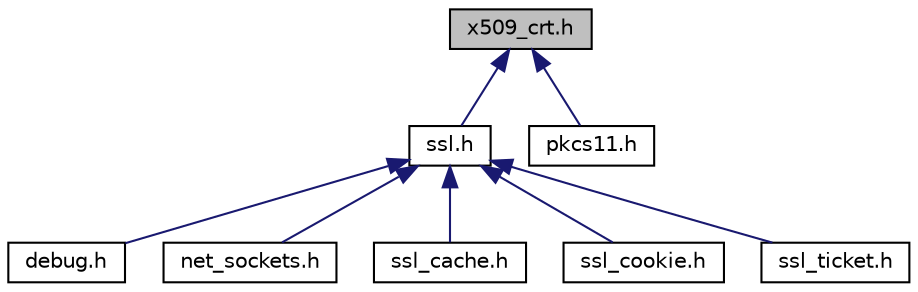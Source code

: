 digraph "x509_crt.h"
{
  bgcolor="transparent";
  edge [fontname="Helvetica",fontsize="10",labelfontname="Helvetica",labelfontsize="10"];
  node [fontname="Helvetica",fontsize="10",shape=record];
  Node22 [label="x509_crt.h",height=0.2,width=0.4,color="black", fillcolor="grey75", style="filled", fontcolor="black"];
  Node22 -> Node23 [dir="back",color="midnightblue",fontsize="10",style="solid",fontname="Helvetica"];
  Node23 [label="ssl.h",height=0.2,width=0.4,color="black",URL="$ssl_8h.html",tooltip="SSL/TLS functions. "];
  Node23 -> Node24 [dir="back",color="midnightblue",fontsize="10",style="solid",fontname="Helvetica"];
  Node24 [label="debug.h",height=0.2,width=0.4,color="black",URL="$debug_8h.html",tooltip="Functions for controlling and providing debug output from the library. "];
  Node23 -> Node25 [dir="back",color="midnightblue",fontsize="10",style="solid",fontname="Helvetica"];
  Node25 [label="net_sockets.h",height=0.2,width=0.4,color="black",URL="$net__sockets_8h.html",tooltip="Network sockets abstraction layer to integrate Mbed TLS into a BSD-style sockets API. "];
  Node23 -> Node26 [dir="back",color="midnightblue",fontsize="10",style="solid",fontname="Helvetica"];
  Node26 [label="ssl_cache.h",height=0.2,width=0.4,color="black",URL="$ssl__cache_8h.html",tooltip="SSL session cache implementation. "];
  Node23 -> Node27 [dir="back",color="midnightblue",fontsize="10",style="solid",fontname="Helvetica"];
  Node27 [label="ssl_cookie.h",height=0.2,width=0.4,color="black",URL="$ssl__cookie_8h.html",tooltip="DTLS cookie callbacks implementation. "];
  Node23 -> Node28 [dir="back",color="midnightblue",fontsize="10",style="solid",fontname="Helvetica"];
  Node28 [label="ssl_ticket.h",height=0.2,width=0.4,color="black",URL="$ssl__ticket_8h.html",tooltip="TLS server ticket callbacks implementation. "];
  Node22 -> Node29 [dir="back",color="midnightblue",fontsize="10",style="solid",fontname="Helvetica"];
  Node29 [label="pkcs11.h",height=0.2,width=0.4,color="black",URL="$pkcs11_8h.html",tooltip="Wrapper for PKCS#11 library libpkcs11-helper. "];
}
